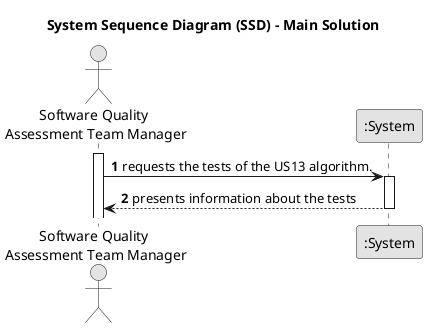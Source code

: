 @startuml
skinparam monochrome true
skinparam packageStyle rectangle
skinparam shadowing false

title System Sequence Diagram (SSD) - Main Solution

autonumber

actor "Software Quality \nAssessment Team Manager" as Manager
participant ":System" as System

activate Manager

    Manager -> System : requests the tests of the US13 algorithm.
    activate System

        System --> Manager :presents information about the tests
    deactivate System

@enduml